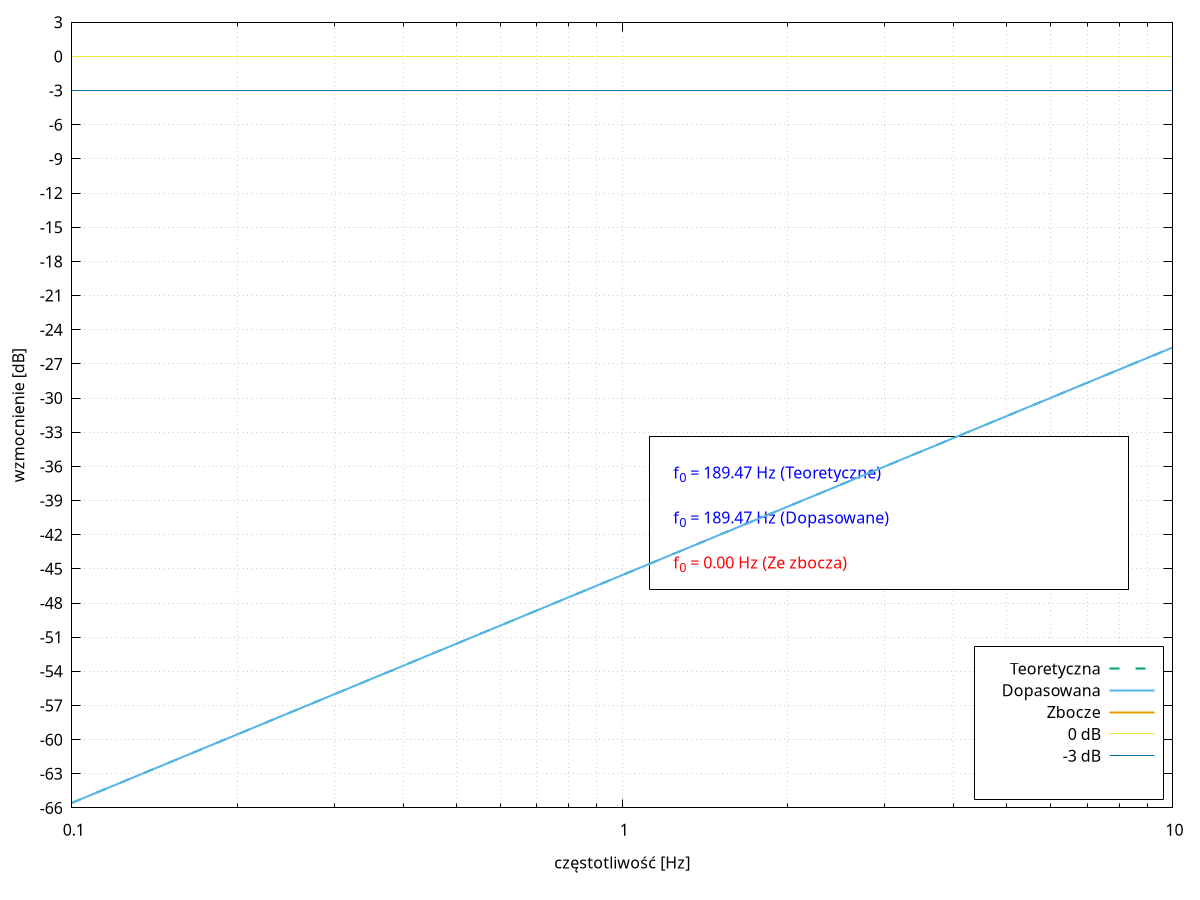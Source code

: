 #!/usr/bin/gnuplot

# Wartości do modyfikacji

R = 5.6e3               # rezystancja w Ohm zmierzona
C = 0.15e-6             # pojemność w F zmierzona

f_fit_range_hight_corr = 10 # dodatkowe przesunięcie dla fitowania zbocza

# Stałe
data_file = "dane_gp.txt"
tau = R * C             # oczekiwana zmierzona
cut_off_db = -3         # wartość wzmocnienia w dB dla której szukamy częst. granicznej

# Właściwy program, można edytować w razie potrzeb
set key right bottom box height 1   # położenie legendy na wykresach
set log x               # oś X logarytmiczna

set yrange [:3]         # dla wykresów charakterystyki, ograniczenie górne na 3 dB
set ytics 3             # dla wygody ustawmy, aby oś Y miała główne punkty co 3 dB
set grid xtics mxtics ytics # ustawienia siatki

dB(x) = 20*log10(x)     # równanie na wyliczenie wzmonienia w dB

# Liczenie krzywej teoretycznej
T_th(x) = 1.0/sqrt(1.0+1.0/(2.0*x*pi*tau)**2)

# Dopasowanie krzywych teoretycznych do danych.
# Dopasowanie robimy dla wartości zmierzonych bo są rzeczywiste.
tau_fit = tau

T_fit(x) = 1.0/sqrt(1.0+1.0/(2.0*x*pi*tau_fit)**2)

#   funkcja  plik z danymi   kolumny     zmienne do fitowania
fit T_fit(x) data_file using 1:2     via tau_fit

# Częstotliwości graniczne
f_g_th = 1/(2*pi*tau)               # teoretyczne zmierzone
f_g_fit = 1/(2*pi*tau_fit)          # teoretyczne dopasowane do zmierzonych

# Dopasowanie zbocza filtra - określa nachylenie krzywej, wyrażone w dB/Hz
# Parametry zbocza
a = 20                              # opisuje nachylenie zbocza w dB/Hz
b = f_g_th                          # opisuje przesunięcie krzywej w domenie f

f_slope(x) = a*log10(x) + b         # funkcja opisująca zbocze
f_inv_slope(k) = 10**((k-b)/a)      # funkcja odwrotna do zbocza

fit [:f_g_fit-f_fit_range_hight_corr] f_slope(x) data_file using 1:(dB($2)) via b

f_g_sl = f_inv_slope(0)             # częstotliwość graniczna ze zbocza

# Etykiety z wyznaczonymi wartościami
label_f_g_th = sprintf("f_0 = %.2f Hz (Teoretyczne)", f_g_th)
label_f_g_fit = sprintf("f_0 = %.2f Hz (Dopasowane)", f_g_fit)
label_f_g_sl = sprintf("f_0 = %.2f Hz (Ze zbocza)", f_inv_slope(0))

print label_f_g_th
print label_f_g_fit
print label_f_g_sl

# Wykres w domenie f
set term qt 0

set xlabel "częstotliwość_{} [Hz]"
set ylabel "wzmocnienie [dB]"

# Rysowanie kółek w miejscach wyznaczonych częstotliwości dla K = -3 dB
set object 1 circle at first f_g_fit,-3 radius char 0.5 fs empty border lc rgb '#0000ff' lw 2

# Rysowanie kółek w miejscach wyznaczonych przez zbocze dla K = 0 dB
set object 2 circle at first f_g_sl,0 radius char 0.5 fs empty border lc rgb '#ff0000' lw 2

text_x_pos = 0.561
text_y_pos = 0.430
box_x_offset = 0.18
set object 5 rect at screen text_x_pos+box_x_offset,text_y_pos size screen 0.40,0.17 lt 2

set label 11 at screen text_x_pos, screen text_y_pos+0.045 label_f_g_th tc rgb '#0000ff'
set label 12 at screen text_x_pos, screen text_y_pos-0.005 label_f_g_fit tc rgb '#0000ff'
set label 13 at screen text_x_pos, screen text_y_pos-0.055 label_f_g_sl tc rgb '#ff0000'

plot \
    data_file using 1:(dB($2)) pt 7 t "Dane pomiarowe", \
    dB(T_th(x)) lw 2 dt 2 t "Teoretyczna", \
    dB(T_fit(x)) lw 2 t "Dopasowana", \
    f_slope(x) lw 2 t "Zbocze", \
     0 t "0 dB", \
    -3 t "-3 dB"

set terminal png size 600,600
set output "plot_gp_K_frequency.png"

replot

# pause -1

unset object 1
unset object 2

# Wykres w domenie f/f_0
set term qt 1

set xlabel "f/f_0"
set ylabel "wzmocnienie [dB]"

# Rysowanie kółek w miejscach wyznaczonych częstotliwości dla K = -3 dB
set object 1 circle at first f_g_fit/f_g_fit,-3 radius char 0.5 fs empty border lc rgb '#0000ff' lw 2

# Rysowanie kółek w miejscach wyznaczonych przez zbocze dla K = 0 dB
set object 2 circle at first f_g_sl/f_g_fit,0 radius char 0.5 fs empty border lc rgb '#ff0000' lw 2

plot \
    data_file using ($1/f_g_fit):(dB($2)) pt 7 t "Dane pomiarowe", \
    dB(T_th(x*f_g_th)) lw 2 dt 2 t "Teoretyczna", \
    dB(T_fit(x*f_g_fit)) lw 2 t "Dopasowana", \
    f_slope(x*f_g_fit) lw 2 t "Zbocze", \
     0 t "0 dB", \
    -3 t "-3 dB"

set terminal png size 600,600
set output "plot_gp_K_relative.png"

replot

# pause -1

# Wykres przesunięcia fazowego w domenie f/f_0
set term qt 3

unset object 1
unset object 2
unset object 5

unset label 11
unset label 12
unset label 13

ymax = 95
ymin = -5
FACTOR=pi/180  # zamiana ze stopni na radiany

set yrange [ymin:ymax]
set ytics 15
set mytics 3

set y2range [ymin*FACTOR:ymax*FACTOR]
set y2tics ("π/2" -pi/2, "π/4" -pi/4, "0" 0, "π/4" pi/4, "π/2" pi/2)

set key right top       # położenie legendy na wykresach

set xlabel "f/f_0"
set ylabel "przesunięcie fazowe [degree]"
set y2label "przesunięcie fazowe [rad]"

f_phase_shift(x) = pi/2 - atan(x)

plot \
    data_file using ($1/f_g_fit):3 pt 7 t "Dane pomiarowe", \
    f_phase_shift(x) / FACTOR t "Krzywa teoretyczna"

set terminal png size 800,600
set output "plot_gp_dPhi_relative.png"

replot

# pause -1
